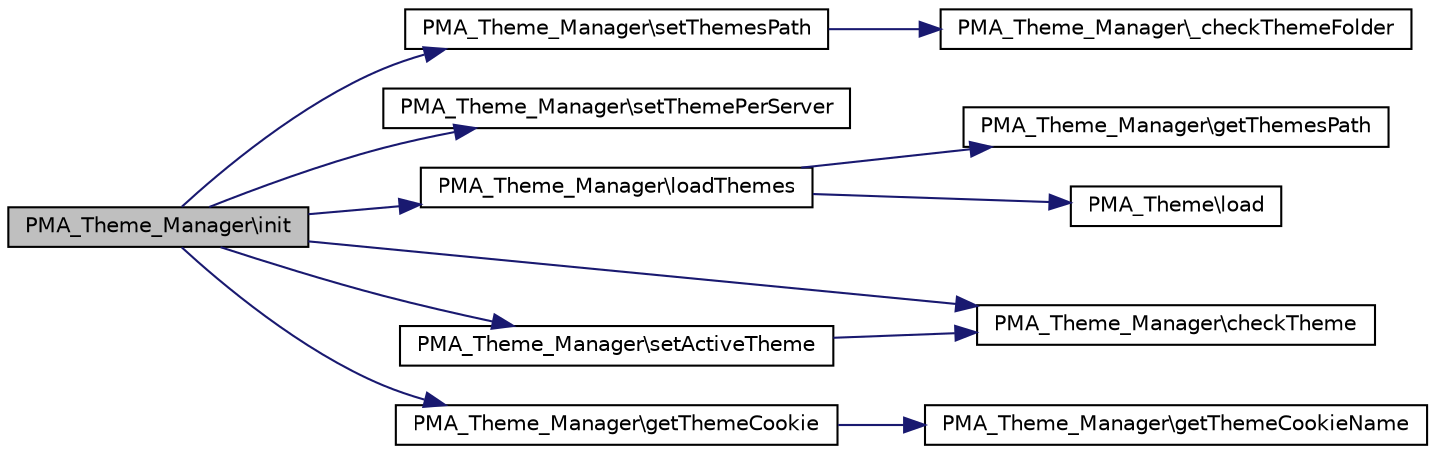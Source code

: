 digraph G
{
  edge [fontname="Helvetica",fontsize="10",labelfontname="Helvetica",labelfontsize="10"];
  node [fontname="Helvetica",fontsize="10",shape=record];
  rankdir="LR";
  Node1 [label="PMA_Theme_Manager\\init",height=0.2,width=0.4,color="black", fillcolor="grey75", style="filled" fontcolor="black"];
  Node1 -> Node2 [color="midnightblue",fontsize="10",style="solid",fontname="Helvetica"];
  Node2 [label="PMA_Theme_Manager\\setThemesPath",height=0.2,width=0.4,color="black", fillcolor="white", style="filled",URL="$classPMA__Theme__Manager.html#ae32a7d22b02eea59e9d92a2a245f48d1",tooltip="sets path to folder containing the themes"];
  Node2 -> Node3 [color="midnightblue",fontsize="10",style="solid",fontname="Helvetica"];
  Node3 [label="PMA_Theme_Manager\\_checkThemeFolder",height=0.2,width=0.4,color="black", fillcolor="white", style="filled",URL="$classPMA__Theme__Manager.html#a75da0869aabf0acd89803b6e89d9ce96"];
  Node1 -> Node4 [color="midnightblue",fontsize="10",style="solid",fontname="Helvetica"];
  Node4 [label="PMA_Theme_Manager\\setThemePerServer",height=0.2,width=0.4,color="black", fillcolor="white", style="filled",URL="$classPMA__Theme__Manager.html#ae1df58479f4381c16e44f5cc83dbb296",tooltip="sets if there are different themes per server"];
  Node1 -> Node5 [color="midnightblue",fontsize="10",style="solid",fontname="Helvetica"];
  Node5 [label="PMA_Theme_Manager\\loadThemes",height=0.2,width=0.4,color="black", fillcolor="white", style="filled",URL="$classPMA__Theme__Manager.html#a16107103c4b5a251fec50d4d72b9746a",tooltip="read all themes"];
  Node5 -> Node6 [color="midnightblue",fontsize="10",style="solid",fontname="Helvetica"];
  Node6 [label="PMA_Theme_Manager\\getThemesPath",height=0.2,width=0.4,color="black", fillcolor="white", style="filled",URL="$classPMA__Theme__Manager.html#ad2130560a8d77ef076648dec51d0e075"];
  Node5 -> Node7 [color="midnightblue",fontsize="10",style="solid",fontname="Helvetica"];
  Node7 [label="PMA_Theme\\load",height=0.2,width=0.4,color="black", fillcolor="white", style="filled",URL="$classPMA__Theme.html#aac1ca9ca2a5d5d3f4a19209d915cb382",tooltip="returns theme object loaded from given folder or false if theme is invalid"];
  Node1 -> Node8 [color="midnightblue",fontsize="10",style="solid",fontname="Helvetica"];
  Node8 [label="PMA_Theme_Manager\\checkTheme",height=0.2,width=0.4,color="black", fillcolor="white", style="filled",URL="$classPMA__Theme__Manager.html#a241a53b5d86d3dc8b91c84f94c407483",tooltip="checks if given theme name is a known theme"];
  Node1 -> Node9 [color="midnightblue",fontsize="10",style="solid",fontname="Helvetica"];
  Node9 [label="PMA_Theme_Manager\\getThemeCookie",height=0.2,width=0.4,color="black", fillcolor="white", style="filled",URL="$classPMA__Theme__Manager.html#afb991115b0cedc5175ef7423010284fb",tooltip="returns name of theme stored in the cookie"];
  Node9 -> Node10 [color="midnightblue",fontsize="10",style="solid",fontname="Helvetica"];
  Node10 [label="PMA_Theme_Manager\\getThemeCookieName",height=0.2,width=0.4,color="black", fillcolor="white", style="filled",URL="$classPMA__Theme__Manager.html#a3aff8e8c5cd44a2807c819ea95f0f490"];
  Node1 -> Node11 [color="midnightblue",fontsize="10",style="solid",fontname="Helvetica"];
  Node11 [label="PMA_Theme_Manager\\setActiveTheme",height=0.2,width=0.4,color="black", fillcolor="white", style="filled",URL="$classPMA__Theme__Manager.html#a2c166246591d74723c90996107fdef80"];
  Node11 -> Node8 [color="midnightblue",fontsize="10",style="solid",fontname="Helvetica"];
}
